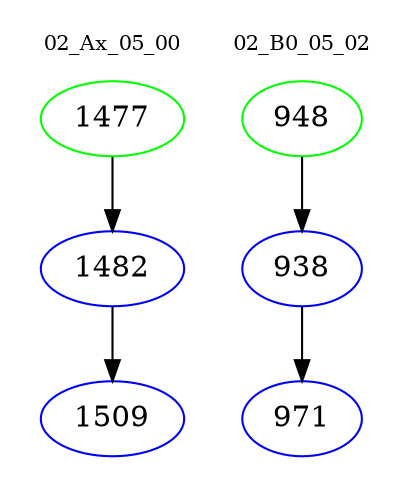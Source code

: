 digraph{
subgraph cluster_0 {
color = white
label = "02_Ax_05_00";
fontsize=10;
T0_1477 [label="1477", color="green"]
T0_1477 -> T0_1482 [color="black"]
T0_1482 [label="1482", color="blue"]
T0_1482 -> T0_1509 [color="black"]
T0_1509 [label="1509", color="blue"]
}
subgraph cluster_1 {
color = white
label = "02_B0_05_02";
fontsize=10;
T1_948 [label="948", color="green"]
T1_948 -> T1_938 [color="black"]
T1_938 [label="938", color="blue"]
T1_938 -> T1_971 [color="black"]
T1_971 [label="971", color="blue"]
}
}
